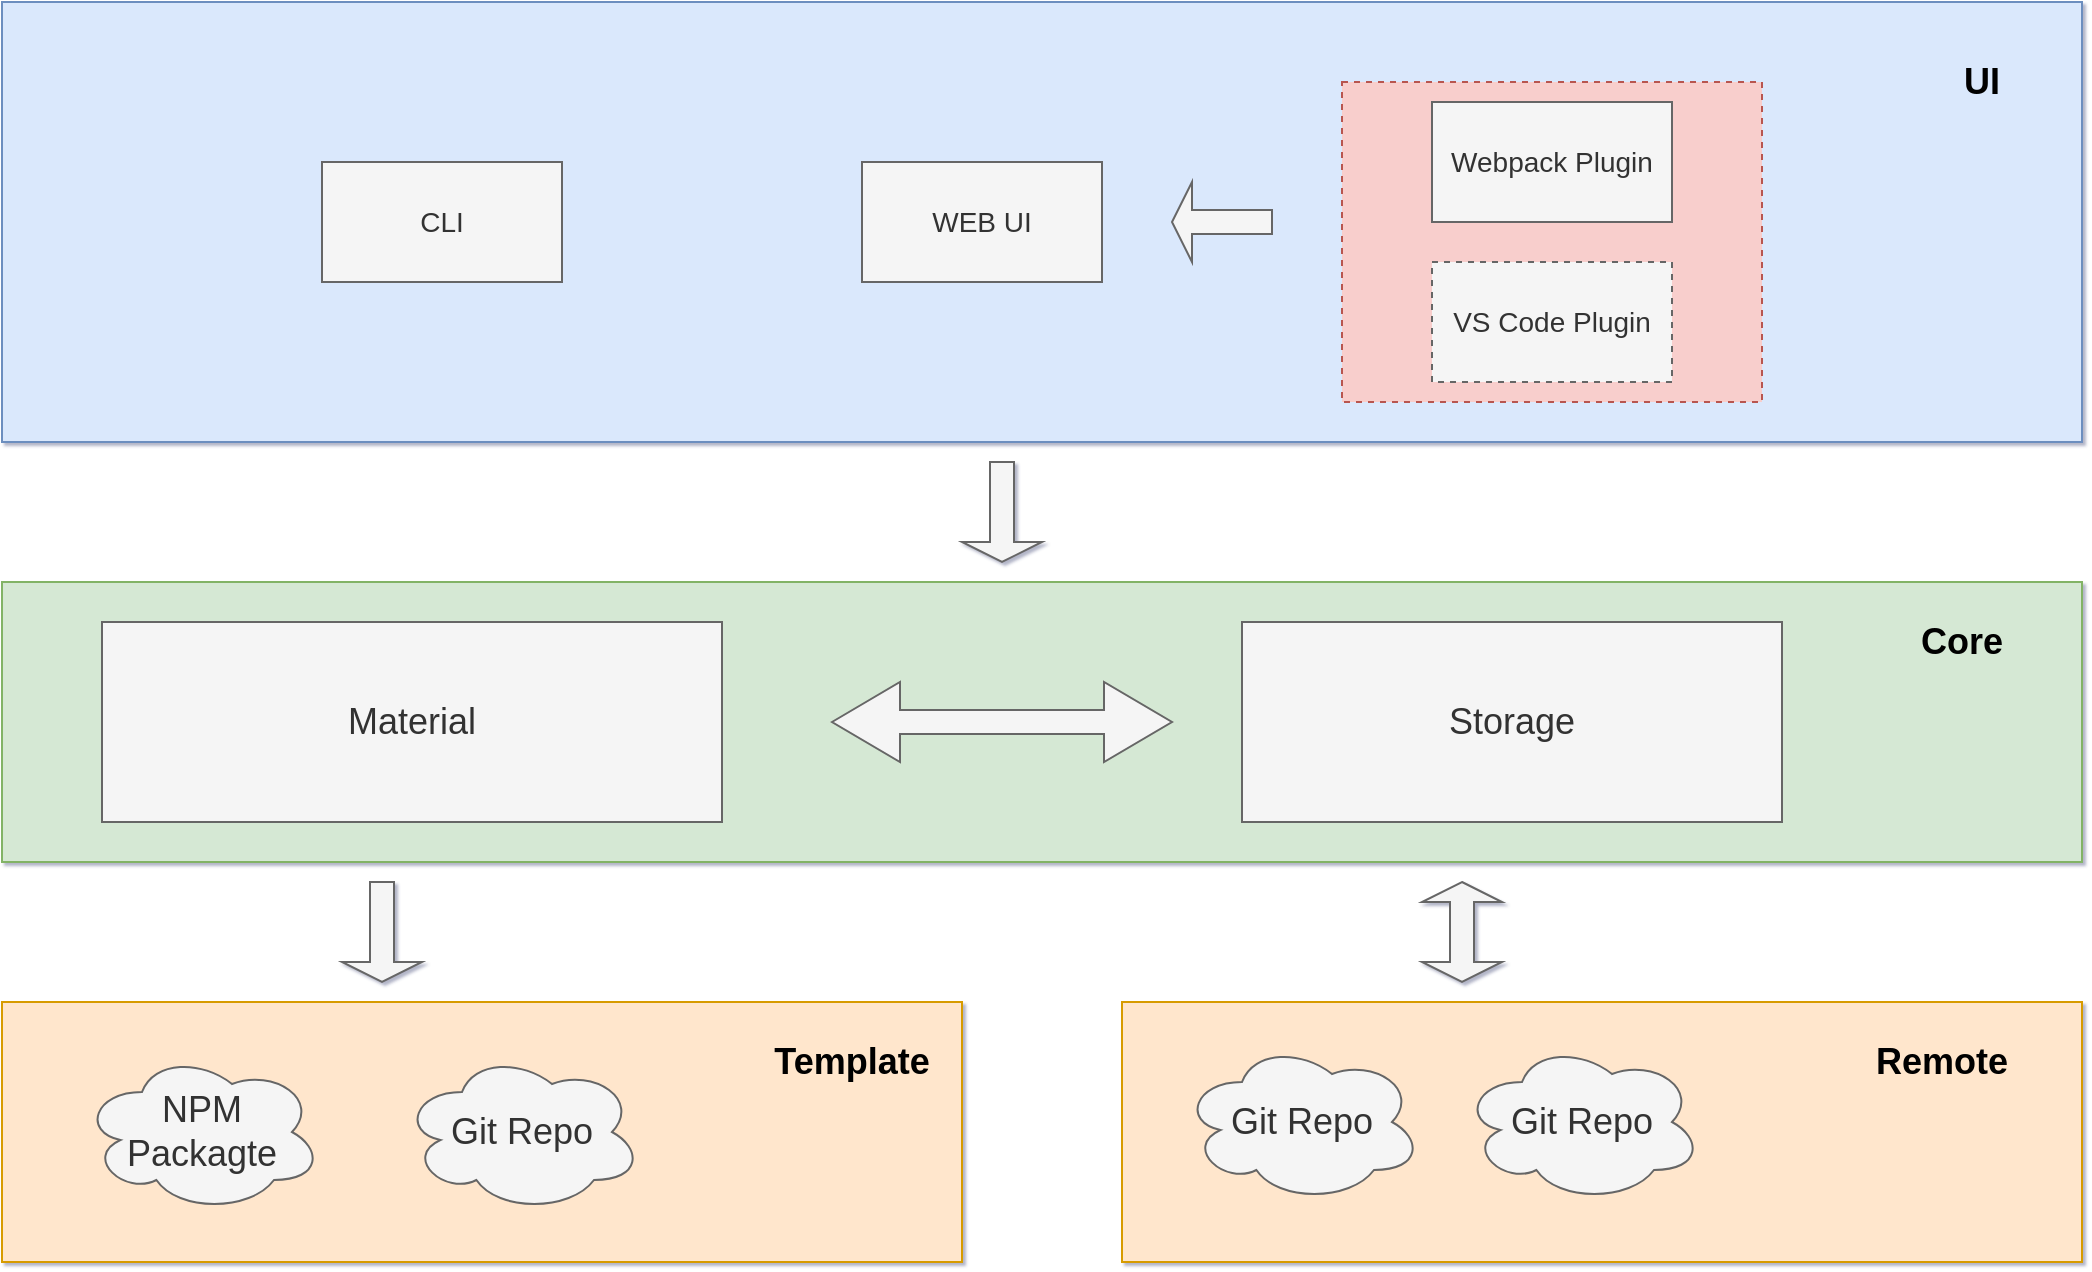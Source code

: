 <mxfile version="13.6.5">
    <diagram id="NeqLyDnY49KQoWrfEKD0" name="Page-1">
        <mxGraphModel dx="1533" dy="1849" grid="1" gridSize="10" guides="1" tooltips="1" connect="1" arrows="1" fold="1" page="1" pageScale="1" pageWidth="1169" pageHeight="827" background="#FFFFFF" math="0" shadow="1">
            <root>
                <mxCell id="0"/>
                <mxCell id="1" parent="0"/>
                <mxCell id="7" value="" style="whiteSpace=wrap;html=1;fillColor=#dae8fc;strokeColor=#6c8ebf;" vertex="1" parent="1">
                    <mxGeometry x="60" y="30" width="1040" height="220" as="geometry"/>
                </mxCell>
                <mxCell id="8" value="" style="whiteSpace=wrap;html=1;fillColor=#d5e8d4;strokeColor=#82b366;" vertex="1" parent="1">
                    <mxGeometry x="60" y="320" width="1040" height="140" as="geometry"/>
                </mxCell>
                <mxCell id="9" value="" style="whiteSpace=wrap;html=1;fillColor=#ffe6cc;strokeColor=#d79b00;" vertex="1" parent="1">
                    <mxGeometry x="60" y="530" width="480" height="130" as="geometry"/>
                </mxCell>
                <mxCell id="2" value="CLI" style="whiteSpace=wrap;html=1;fillColor=#f5f5f5;strokeColor=#666666;fontColor=#333333;fontSize=14;" vertex="1" parent="1">
                    <mxGeometry x="220" y="110" width="120" height="60" as="geometry"/>
                </mxCell>
                <mxCell id="3" value="WEB UI" style="whiteSpace=wrap;html=1;fillColor=#f5f5f5;strokeColor=#666666;fontColor=#333333;fontSize=14;" vertex="1" parent="1">
                    <mxGeometry x="490" y="110" width="120" height="60" as="geometry"/>
                </mxCell>
                <mxCell id="11" value="UI&lt;br style=&quot;font-size: 18px;&quot;&gt;" style="text;html=1;strokeColor=none;fillColor=none;align=center;verticalAlign=middle;whiteSpace=wrap;fontColor=#000000;labelBorderColor=none;fontStyle=1;fontSize=18;" vertex="1" parent="1">
                    <mxGeometry x="1030" y="60" width="40" height="20" as="geometry"/>
                </mxCell>
                <mxCell id="12" value="Storage" style="whiteSpace=wrap;html=1;fontSize=18;fontColor=#333333;fillColor=#f5f5f5;strokeColor=#666666;" vertex="1" parent="1">
                    <mxGeometry x="680" y="340" width="270" height="100" as="geometry"/>
                </mxCell>
                <mxCell id="13" value="" style="whiteSpace=wrap;html=1;fillColor=#ffe6cc;strokeColor=#d79b00;" vertex="1" parent="1">
                    <mxGeometry x="620" y="530" width="480" height="130" as="geometry"/>
                </mxCell>
                <mxCell id="18" value="Template" style="text;html=1;strokeColor=none;fillColor=none;align=center;verticalAlign=middle;whiteSpace=wrap;fontSize=18;fontColor=#000000;fontStyle=1;" vertex="1" parent="1">
                    <mxGeometry x="460" y="540" width="50" height="40" as="geometry"/>
                </mxCell>
                <mxCell id="19" value="&lt;span style=&quot;color: rgb(51 , 51 , 51)&quot;&gt;NPM Packagte&lt;/span&gt;" style="ellipse;shape=cloud;whiteSpace=wrap;html=1;fontSize=18;fontColor=#333333;fillColor=#f5f5f5;strokeColor=#666666;" vertex="1" parent="1">
                    <mxGeometry x="100" y="555" width="120" height="80" as="geometry"/>
                </mxCell>
                <mxCell id="20" value="&lt;span style=&quot;color: rgb(51 , 51 , 51)&quot;&gt;Git Repo&lt;/span&gt;" style="ellipse;shape=cloud;whiteSpace=wrap;html=1;fontSize=18;fontColor=#333333;fillColor=#f5f5f5;strokeColor=#666666;" vertex="1" parent="1">
                    <mxGeometry x="260" y="555" width="120" height="80" as="geometry"/>
                </mxCell>
                <mxCell id="21" value="&lt;span style=&quot;color: rgb(51 , 51 , 51)&quot;&gt;Git Repo&lt;/span&gt;" style="ellipse;shape=cloud;whiteSpace=wrap;html=1;fontSize=18;fontColor=#333333;fillColor=#f5f5f5;strokeColor=#666666;" vertex="1" parent="1">
                    <mxGeometry x="650" y="550" width="120" height="80" as="geometry"/>
                </mxCell>
                <mxCell id="22" value="&lt;span style=&quot;color: rgb(51 , 51 , 51)&quot;&gt;Git Repo&lt;/span&gt;" style="ellipse;shape=cloud;whiteSpace=wrap;html=1;fontSize=18;fontColor=#333333;fillColor=#f5f5f5;strokeColor=#666666;" vertex="1" parent="1">
                    <mxGeometry x="790" y="550" width="120" height="80" as="geometry"/>
                </mxCell>
                <mxCell id="23" value="Remote" style="text;html=1;strokeColor=none;fillColor=none;align=center;verticalAlign=middle;whiteSpace=wrap;fontSize=18;fontColor=#000000;fontStyle=1;" vertex="1" parent="1">
                    <mxGeometry x="1010" y="550" width="40" height="20" as="geometry"/>
                </mxCell>
                <mxCell id="29" value="" style="shape=singleArrow;direction=south;whiteSpace=wrap;html=1;fontSize=18;fontColor=#333333;fillColor=#f5f5f5;strokeColor=#666666;" vertex="1" parent="1">
                    <mxGeometry x="540" y="260" width="40" height="50" as="geometry"/>
                </mxCell>
                <mxCell id="30" value="" style="shape=doubleArrow;direction=south;whiteSpace=wrap;html=1;fontSize=18;fontColor=#333333;fillColor=#f5f5f5;strokeColor=#666666;" vertex="1" parent="1">
                    <mxGeometry x="770" y="470" width="40" height="50" as="geometry"/>
                </mxCell>
                <mxCell id="32" value="Material" style="whiteSpace=wrap;html=1;fontSize=18;fontColor=#333333;fillColor=#f5f5f5;strokeColor=#666666;" vertex="1" parent="1">
                    <mxGeometry x="110" y="340" width="310" height="100" as="geometry"/>
                </mxCell>
                <mxCell id="33" value="&lt;b&gt;Core&lt;/b&gt;" style="text;html=1;strokeColor=none;fillColor=none;align=center;verticalAlign=middle;whiteSpace=wrap;fontSize=18;fontColor=#000000;" vertex="1" parent="1">
                    <mxGeometry x="1020" y="340" width="40" height="20" as="geometry"/>
                </mxCell>
                <mxCell id="37" value="" style="shape=doubleArrow;whiteSpace=wrap;html=1;fontSize=18;fontColor=#333333;fillColor=#f5f5f5;strokeColor=#666666;" vertex="1" parent="1">
                    <mxGeometry x="475" y="370" width="170" height="40" as="geometry"/>
                </mxCell>
                <mxCell id="38" value="" style="shape=singleArrow;direction=south;whiteSpace=wrap;html=1;fontSize=18;fontColor=#333333;fillColor=#f5f5f5;strokeColor=#666666;" vertex="1" parent="1">
                    <mxGeometry x="230" y="470" width="40" height="50" as="geometry"/>
                </mxCell>
                <mxCell id="40" value="" style="whiteSpace=wrap;html=1;dashed=1;fontSize=14;fillColor=#f8cecc;strokeColor=#b85450;" vertex="1" parent="1">
                    <mxGeometry x="730" y="70" width="210" height="160" as="geometry"/>
                </mxCell>
                <mxCell id="39" value="VS Code Plugin" style="whiteSpace=wrap;html=1;fontSize=14;fontColor=#333333;fillColor=#f5f5f5;strokeColor=#666666;dashed=1;" vertex="1" parent="1">
                    <mxGeometry x="775" y="160" width="120" height="60" as="geometry"/>
                </mxCell>
                <mxCell id="4" value="Webpack Plugin" style="whiteSpace=wrap;html=1;fillColor=#f5f5f5;strokeColor=#666666;fontColor=#333333;fontSize=14;" vertex="1" parent="1">
                    <mxGeometry x="775" y="80" width="120" height="60" as="geometry"/>
                </mxCell>
                <mxCell id="43" value="" style="shape=singleArrow;direction=west;whiteSpace=wrap;html=1;fontSize=18;fontColor=#333333;fillColor=#f5f5f5;strokeColor=#666666;" vertex="1" parent="1">
                    <mxGeometry x="645" y="120" width="50" height="40" as="geometry"/>
                </mxCell>
            </root>
        </mxGraphModel>
    </diagram>
</mxfile>
